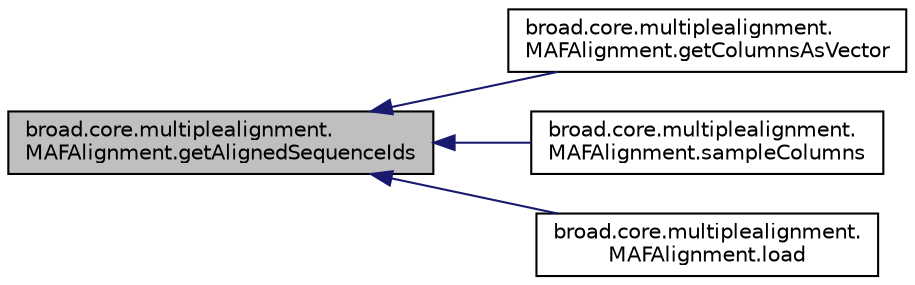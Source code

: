 digraph "broad.core.multiplealignment.MAFAlignment.getAlignedSequenceIds"
{
  edge [fontname="Helvetica",fontsize="10",labelfontname="Helvetica",labelfontsize="10"];
  node [fontname="Helvetica",fontsize="10",shape=record];
  rankdir="LR";
  Node1 [label="broad.core.multiplealignment.\lMAFAlignment.getAlignedSequenceIds",height=0.2,width=0.4,color="black", fillcolor="grey75", style="filled" fontcolor="black"];
  Node1 -> Node2 [dir="back",color="midnightblue",fontsize="10",style="solid"];
  Node2 [label="broad.core.multiplealignment.\lMAFAlignment.getColumnsAsVector",height=0.2,width=0.4,color="black", fillcolor="white", style="filled",URL="$classbroad_1_1core_1_1multiplealignment_1_1_m_a_f_alignment.html#a4a26c761129c3b99364a45c242f8e06b"];
  Node1 -> Node3 [dir="back",color="midnightblue",fontsize="10",style="solid"];
  Node3 [label="broad.core.multiplealignment.\lMAFAlignment.sampleColumns",height=0.2,width=0.4,color="black", fillcolor="white", style="filled",URL="$classbroad_1_1core_1_1multiplealignment_1_1_m_a_f_alignment.html#a53c281eb887b5cb250224b1bb1ff25b5"];
  Node1 -> Node4 [dir="back",color="midnightblue",fontsize="10",style="solid"];
  Node4 [label="broad.core.multiplealignment.\lMAFAlignment.load",height=0.2,width=0.4,color="black", fillcolor="white", style="filled",URL="$classbroad_1_1core_1_1multiplealignment_1_1_m_a_f_alignment.html#a5c27232aa71cd8c0db9c1647b1c3e4c2"];
}
